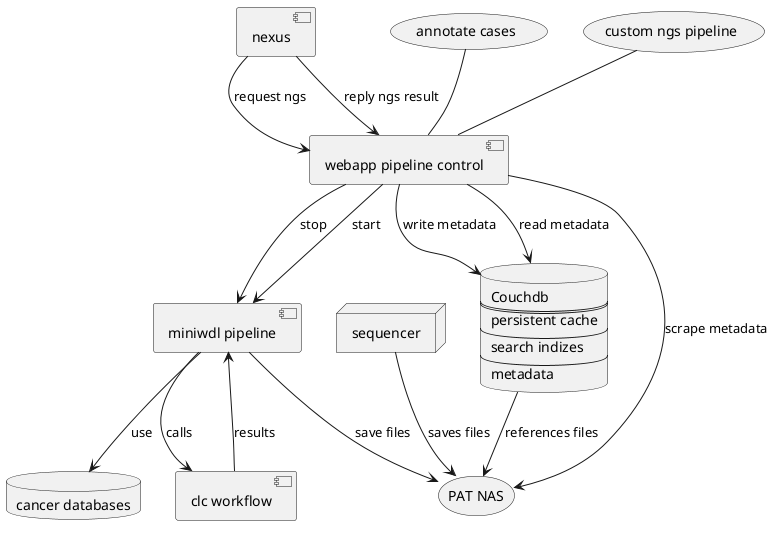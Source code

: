 @startuml
database couchdb [
Couchdb
====
persistent cache
----
search indizes
----
metadata
]

component "webapp pipeline control"
component "miniwdl pipeline"
component "clc workflow"

component "nexus"

database "cancer databases"

storage "PAT NAS"

"nexus" --> "webapp pipeline control" : "request ngs"
"nexus" --> "webapp pipeline control" : "reply ngs result"

"webapp pipeline control" --> couchdb : "read metadata"
"webapp pipeline control" --> couchdb : "write metadata"

"webapp pipeline control" --> "PAT NAS" : "scrape metadata"

"webapp pipeline control" --> "miniwdl pipeline": start
"webapp pipeline control" --> "miniwdl pipeline": stop

"miniwdl pipeline" --> "PAT NAS": "save files"

"miniwdl pipeline" --> "cancer databases": "use"

usecase "annotate cases"
usecase "custom ngs pipeline"
"annotate cases" -- "webapp pipeline control"
"custom ngs pipeline" -- "webapp pipeline control"

"miniwdl pipeline" --> "clc workflow" : calls
"miniwdl pipeline" <-- "clc workflow" : results

couchdb --> "PAT NAS" : "references files"

node "sequencer"
"sequencer" --> "PAT NAS" : "saves files"
@enduml
